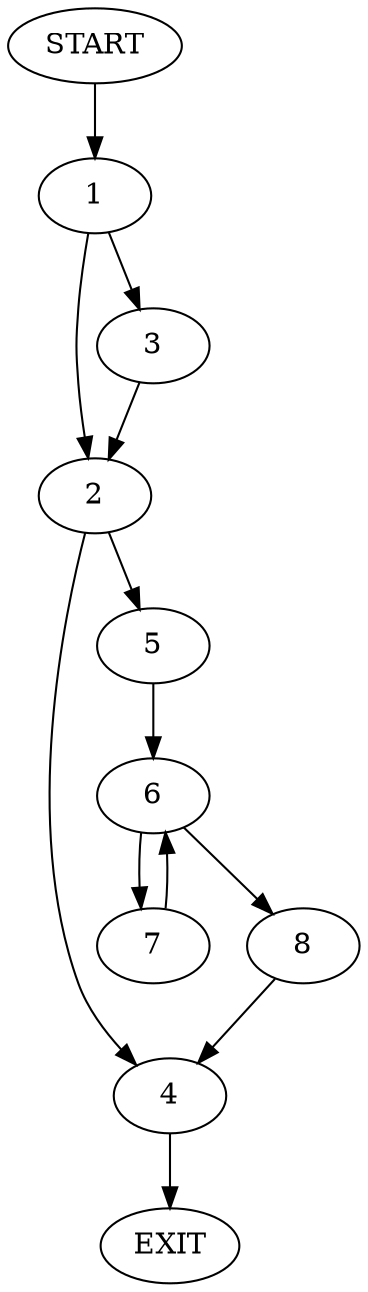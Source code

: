 digraph {
0 [label="START"]
9 [label="EXIT"]
0 -> 1
1 -> 2
1 -> 3
2 -> 4
2 -> 5
3 -> 2
4 -> 9
5 -> 6
6 -> 7
6 -> 8
8 -> 4
7 -> 6
}
